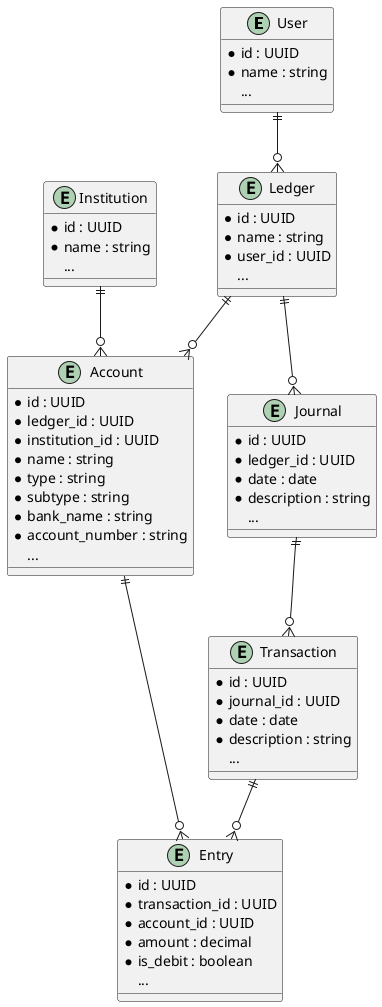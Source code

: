 @startuml core
entity User {
  * id : UUID
  * name : string
  ...
}

entity Institution {
  * id : UUID
  * name : string
  ...
}

entity Ledger {
  * id : UUID
  * name : string
  * user_id : UUID
  ...
}

entity Account {
  * id : UUID
  * ledger_id : UUID
  * institution_id : UUID
  * name : string
  * type : string
  * subtype : string
  * bank_name : string
  * account_number : string
  ...
}

entity Journal {
  * id : UUID
  * ledger_id : UUID
  * date : date
  * description : string
  ...
}

entity Transaction {
  * id : UUID
  * journal_id : UUID
  * date : date
  * description : string
  ...
}

entity Entry {
  * id : UUID
  * transaction_id : UUID
  * account_id : UUID
  * amount : decimal
  * is_debit : boolean
  ...
}

User ||--o{ Ledger
Ledger ||--o{ Account
Institution ||--o{ Account
Ledger ||--o{ Journal
Journal ||--o{ Transaction
Transaction ||--o{ Entry
Account ||--o{ Entry
@enduml
